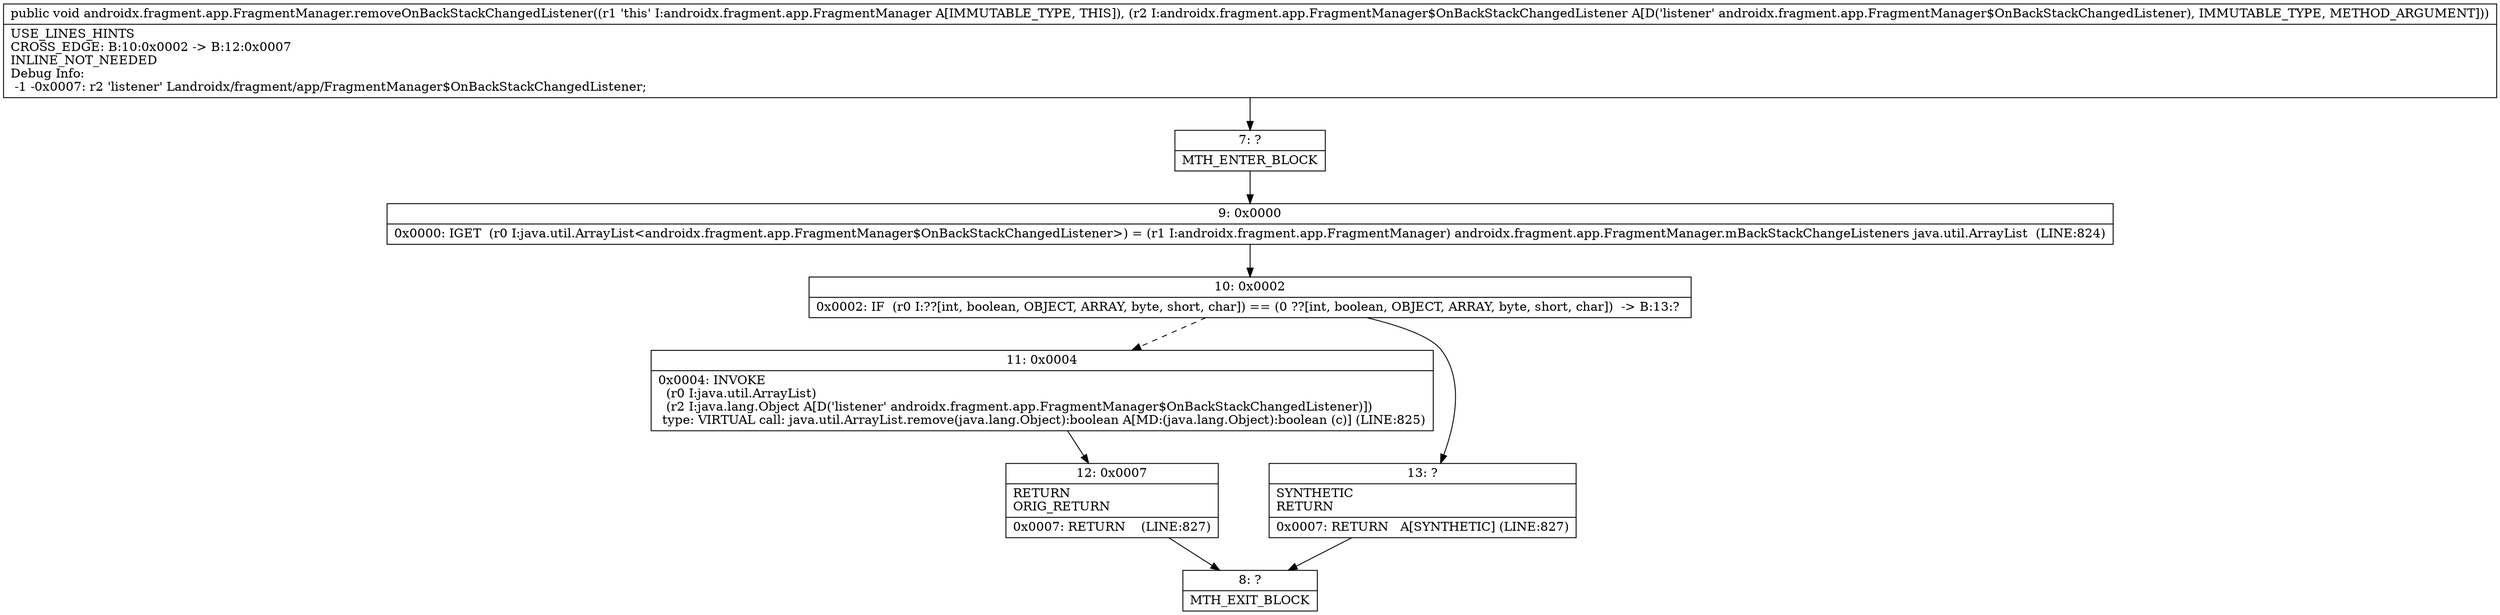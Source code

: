 digraph "CFG forandroidx.fragment.app.FragmentManager.removeOnBackStackChangedListener(Landroidx\/fragment\/app\/FragmentManager$OnBackStackChangedListener;)V" {
Node_7 [shape=record,label="{7\:\ ?|MTH_ENTER_BLOCK\l}"];
Node_9 [shape=record,label="{9\:\ 0x0000|0x0000: IGET  (r0 I:java.util.ArrayList\<androidx.fragment.app.FragmentManager$OnBackStackChangedListener\>) = (r1 I:androidx.fragment.app.FragmentManager) androidx.fragment.app.FragmentManager.mBackStackChangeListeners java.util.ArrayList  (LINE:824)\l}"];
Node_10 [shape=record,label="{10\:\ 0x0002|0x0002: IF  (r0 I:??[int, boolean, OBJECT, ARRAY, byte, short, char]) == (0 ??[int, boolean, OBJECT, ARRAY, byte, short, char])  \-\> B:13:? \l}"];
Node_11 [shape=record,label="{11\:\ 0x0004|0x0004: INVOKE  \l  (r0 I:java.util.ArrayList)\l  (r2 I:java.lang.Object A[D('listener' androidx.fragment.app.FragmentManager$OnBackStackChangedListener)])\l type: VIRTUAL call: java.util.ArrayList.remove(java.lang.Object):boolean A[MD:(java.lang.Object):boolean (c)] (LINE:825)\l}"];
Node_12 [shape=record,label="{12\:\ 0x0007|RETURN\lORIG_RETURN\l|0x0007: RETURN    (LINE:827)\l}"];
Node_8 [shape=record,label="{8\:\ ?|MTH_EXIT_BLOCK\l}"];
Node_13 [shape=record,label="{13\:\ ?|SYNTHETIC\lRETURN\l|0x0007: RETURN   A[SYNTHETIC] (LINE:827)\l}"];
MethodNode[shape=record,label="{public void androidx.fragment.app.FragmentManager.removeOnBackStackChangedListener((r1 'this' I:androidx.fragment.app.FragmentManager A[IMMUTABLE_TYPE, THIS]), (r2 I:androidx.fragment.app.FragmentManager$OnBackStackChangedListener A[D('listener' androidx.fragment.app.FragmentManager$OnBackStackChangedListener), IMMUTABLE_TYPE, METHOD_ARGUMENT]))  | USE_LINES_HINTS\lCROSS_EDGE: B:10:0x0002 \-\> B:12:0x0007\lINLINE_NOT_NEEDED\lDebug Info:\l  \-1 \-0x0007: r2 'listener' Landroidx\/fragment\/app\/FragmentManager$OnBackStackChangedListener;\l}"];
MethodNode -> Node_7;Node_7 -> Node_9;
Node_9 -> Node_10;
Node_10 -> Node_11[style=dashed];
Node_10 -> Node_13;
Node_11 -> Node_12;
Node_12 -> Node_8;
Node_13 -> Node_8;
}

